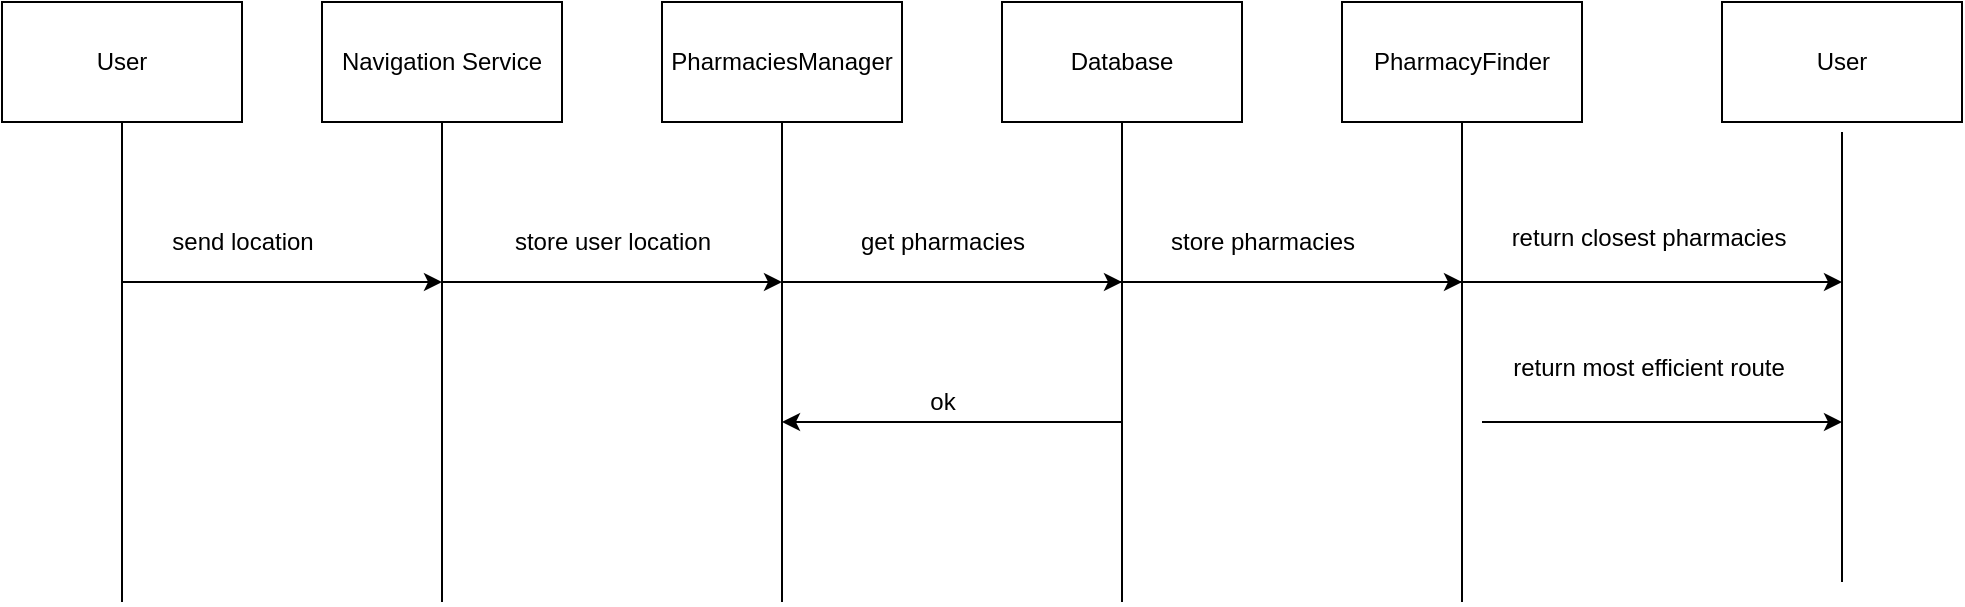 <mxfile version="13.10.6" type="device"><diagram id="NXY1MnCZ_fRsfgfzdC40" name="Page-1"><mxGraphModel dx="1422" dy="762" grid="1" gridSize="15" guides="1" tooltips="1" connect="1" arrows="1" fold="1" page="1" pageScale="1" pageWidth="1100" pageHeight="850" math="0" shadow="0"><root><mxCell id="0"/><mxCell id="1" parent="0"/><mxCell id="mWkcF-Y8e78A8jNvtBCY-1" value="User" style="rounded=0;whiteSpace=wrap;html=1;" vertex="1" parent="1"><mxGeometry x="10" y="100" width="120" height="60" as="geometry"/></mxCell><mxCell id="mWkcF-Y8e78A8jNvtBCY-2" value="" style="endArrow=none;html=1;entryX=0.5;entryY=1;entryDx=0;entryDy=0;" edge="1" parent="1" target="mWkcF-Y8e78A8jNvtBCY-1"><mxGeometry width="50" height="50" relative="1" as="geometry"><mxPoint x="70" y="400" as="sourcePoint"/><mxPoint x="100" y="280" as="targetPoint"/></mxGeometry></mxCell><mxCell id="mWkcF-Y8e78A8jNvtBCY-5" value="Navigation Service" style="rounded=0;whiteSpace=wrap;html=1;" vertex="1" parent="1"><mxGeometry x="170" y="100" width="120" height="60" as="geometry"/></mxCell><mxCell id="mWkcF-Y8e78A8jNvtBCY-7" value="PharmaciesManager" style="rounded=0;whiteSpace=wrap;html=1;" vertex="1" parent="1"><mxGeometry x="340" y="100" width="120" height="60" as="geometry"/></mxCell><mxCell id="mWkcF-Y8e78A8jNvtBCY-8" value="Database" style="rounded=0;whiteSpace=wrap;html=1;" vertex="1" parent="1"><mxGeometry x="510" y="100" width="120" height="60" as="geometry"/></mxCell><mxCell id="mWkcF-Y8e78A8jNvtBCY-10" value="PharmacyFinder" style="rounded=0;whiteSpace=wrap;html=1;" vertex="1" parent="1"><mxGeometry x="680" y="100" width="120" height="60" as="geometry"/></mxCell><mxCell id="mWkcF-Y8e78A8jNvtBCY-11" value="" style="endArrow=classic;html=1;" edge="1" parent="1"><mxGeometry width="50" height="50" relative="1" as="geometry"><mxPoint x="70" y="240" as="sourcePoint"/><mxPoint x="230" y="240" as="targetPoint"/></mxGeometry></mxCell><mxCell id="mWkcF-Y8e78A8jNvtBCY-12" value="" style="endArrow=none;html=1;entryX=0.5;entryY=1;entryDx=0;entryDy=0;" edge="1" parent="1" target="mWkcF-Y8e78A8jNvtBCY-5"><mxGeometry width="50" height="50" relative="1" as="geometry"><mxPoint x="230" y="400" as="sourcePoint"/><mxPoint x="450" y="370" as="targetPoint"/></mxGeometry></mxCell><mxCell id="mWkcF-Y8e78A8jNvtBCY-13" value="" style="endArrow=none;html=1;entryX=0.5;entryY=1;entryDx=0;entryDy=0;" edge="1" parent="1" target="mWkcF-Y8e78A8jNvtBCY-7"><mxGeometry width="50" height="50" relative="1" as="geometry"><mxPoint x="400" y="400" as="sourcePoint"/><mxPoint x="450" y="370" as="targetPoint"/></mxGeometry></mxCell><mxCell id="mWkcF-Y8e78A8jNvtBCY-14" value="" style="endArrow=none;html=1;entryX=0.5;entryY=1;entryDx=0;entryDy=0;" edge="1" parent="1" target="mWkcF-Y8e78A8jNvtBCY-8"><mxGeometry width="50" height="50" relative="1" as="geometry"><mxPoint x="570" y="400" as="sourcePoint"/><mxPoint x="450" y="370" as="targetPoint"/></mxGeometry></mxCell><mxCell id="mWkcF-Y8e78A8jNvtBCY-15" value="" style="endArrow=none;html=1;entryX=0.5;entryY=1;entryDx=0;entryDy=0;" edge="1" parent="1" target="mWkcF-Y8e78A8jNvtBCY-10"><mxGeometry width="50" height="50" relative="1" as="geometry"><mxPoint x="740" y="400" as="sourcePoint"/><mxPoint x="450" y="370" as="targetPoint"/></mxGeometry></mxCell><mxCell id="mWkcF-Y8e78A8jNvtBCY-17" value="send location&lt;br&gt;" style="text;html=1;align=center;verticalAlign=middle;resizable=0;points=[];autosize=1;" vertex="1" parent="1"><mxGeometry x="85" y="210" width="90" height="20" as="geometry"/></mxCell><mxCell id="mWkcF-Y8e78A8jNvtBCY-18" value="" style="endArrow=classic;html=1;" edge="1" parent="1"><mxGeometry width="50" height="50" relative="1" as="geometry"><mxPoint x="230" y="240" as="sourcePoint"/><mxPoint x="400" y="240" as="targetPoint"/></mxGeometry></mxCell><mxCell id="mWkcF-Y8e78A8jNvtBCY-19" value="" style="endArrow=classic;html=1;" edge="1" parent="1"><mxGeometry width="50" height="50" relative="1" as="geometry"><mxPoint x="400" y="240" as="sourcePoint"/><mxPoint x="570" y="240" as="targetPoint"/><Array as="points"><mxPoint x="480" y="240"/></Array></mxGeometry></mxCell><mxCell id="mWkcF-Y8e78A8jNvtBCY-20" value="" style="endArrow=classic;html=1;" edge="1" parent="1"><mxGeometry width="50" height="50" relative="1" as="geometry"><mxPoint x="560" y="240" as="sourcePoint"/><mxPoint x="740" y="240" as="targetPoint"/><Array as="points"/></mxGeometry></mxCell><mxCell id="mWkcF-Y8e78A8jNvtBCY-21" value="store user location&lt;br&gt;" style="text;html=1;align=center;verticalAlign=middle;resizable=0;points=[];autosize=1;" vertex="1" parent="1"><mxGeometry x="260" y="210" width="110" height="20" as="geometry"/></mxCell><mxCell id="mWkcF-Y8e78A8jNvtBCY-23" value="get pharmacies" style="text;html=1;align=center;verticalAlign=middle;resizable=0;points=[];autosize=1;" vertex="1" parent="1"><mxGeometry x="430" y="210" width="100" height="20" as="geometry"/></mxCell><mxCell id="mWkcF-Y8e78A8jNvtBCY-24" value="" style="endArrow=classic;html=1;" edge="1" parent="1"><mxGeometry width="50" height="50" relative="1" as="geometry"><mxPoint x="570" y="310" as="sourcePoint"/><mxPoint x="400" y="310" as="targetPoint"/></mxGeometry></mxCell><mxCell id="mWkcF-Y8e78A8jNvtBCY-25" value="ok" style="text;html=1;align=center;verticalAlign=middle;resizable=0;points=[];autosize=1;" vertex="1" parent="1"><mxGeometry x="465" y="290" width="30" height="20" as="geometry"/></mxCell><mxCell id="mWkcF-Y8e78A8jNvtBCY-26" value="store pharmacies" style="text;html=1;align=center;verticalAlign=middle;resizable=0;points=[];autosize=1;" vertex="1" parent="1"><mxGeometry x="585" y="210" width="110" height="20" as="geometry"/></mxCell><mxCell id="mWkcF-Y8e78A8jNvtBCY-29" value="User" style="rounded=0;whiteSpace=wrap;html=1;" vertex="1" parent="1"><mxGeometry x="870" y="100" width="120" height="60" as="geometry"/></mxCell><mxCell id="mWkcF-Y8e78A8jNvtBCY-30" value="" style="endArrow=classic;html=1;" edge="1" parent="1"><mxGeometry width="50" height="50" relative="1" as="geometry"><mxPoint x="735" y="240" as="sourcePoint"/><mxPoint x="930" y="240" as="targetPoint"/><Array as="points"/></mxGeometry></mxCell><mxCell id="mWkcF-Y8e78A8jNvtBCY-31" value="" style="endArrow=none;html=1;" edge="1" parent="1"><mxGeometry width="50" height="50" relative="1" as="geometry"><mxPoint x="930" y="390" as="sourcePoint"/><mxPoint x="930" y="165" as="targetPoint"/><Array as="points"><mxPoint x="930" y="285"/></Array></mxGeometry></mxCell><mxCell id="mWkcF-Y8e78A8jNvtBCY-32" value="return closest pharmacies&lt;br&gt;" style="text;html=1;align=center;verticalAlign=middle;resizable=0;points=[];autosize=1;" vertex="1" parent="1"><mxGeometry x="750" y="210" width="165" height="15" as="geometry"/></mxCell><mxCell id="mWkcF-Y8e78A8jNvtBCY-33" value="" style="endArrow=classic;html=1;" edge="1" parent="1"><mxGeometry width="50" height="50" relative="1" as="geometry"><mxPoint x="750" y="310" as="sourcePoint"/><mxPoint x="930" y="310" as="targetPoint"/><Array as="points"><mxPoint x="810" y="310"/></Array></mxGeometry></mxCell><mxCell id="mWkcF-Y8e78A8jNvtBCY-34" value="return most efficient route" style="text;html=1;align=center;verticalAlign=middle;resizable=0;points=[];autosize=1;" vertex="1" parent="1"><mxGeometry x="750" y="275" width="165" height="15" as="geometry"/></mxCell></root></mxGraphModel></diagram></mxfile>